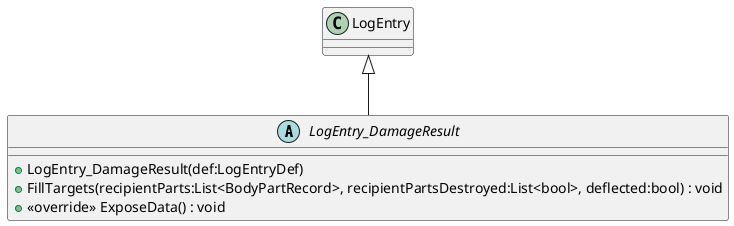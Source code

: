 @startuml
abstract class LogEntry_DamageResult {
    + LogEntry_DamageResult(def:LogEntryDef)
    + FillTargets(recipientParts:List<BodyPartRecord>, recipientPartsDestroyed:List<bool>, deflected:bool) : void
    + <<override>> ExposeData() : void
}
LogEntry <|-- LogEntry_DamageResult
@enduml
